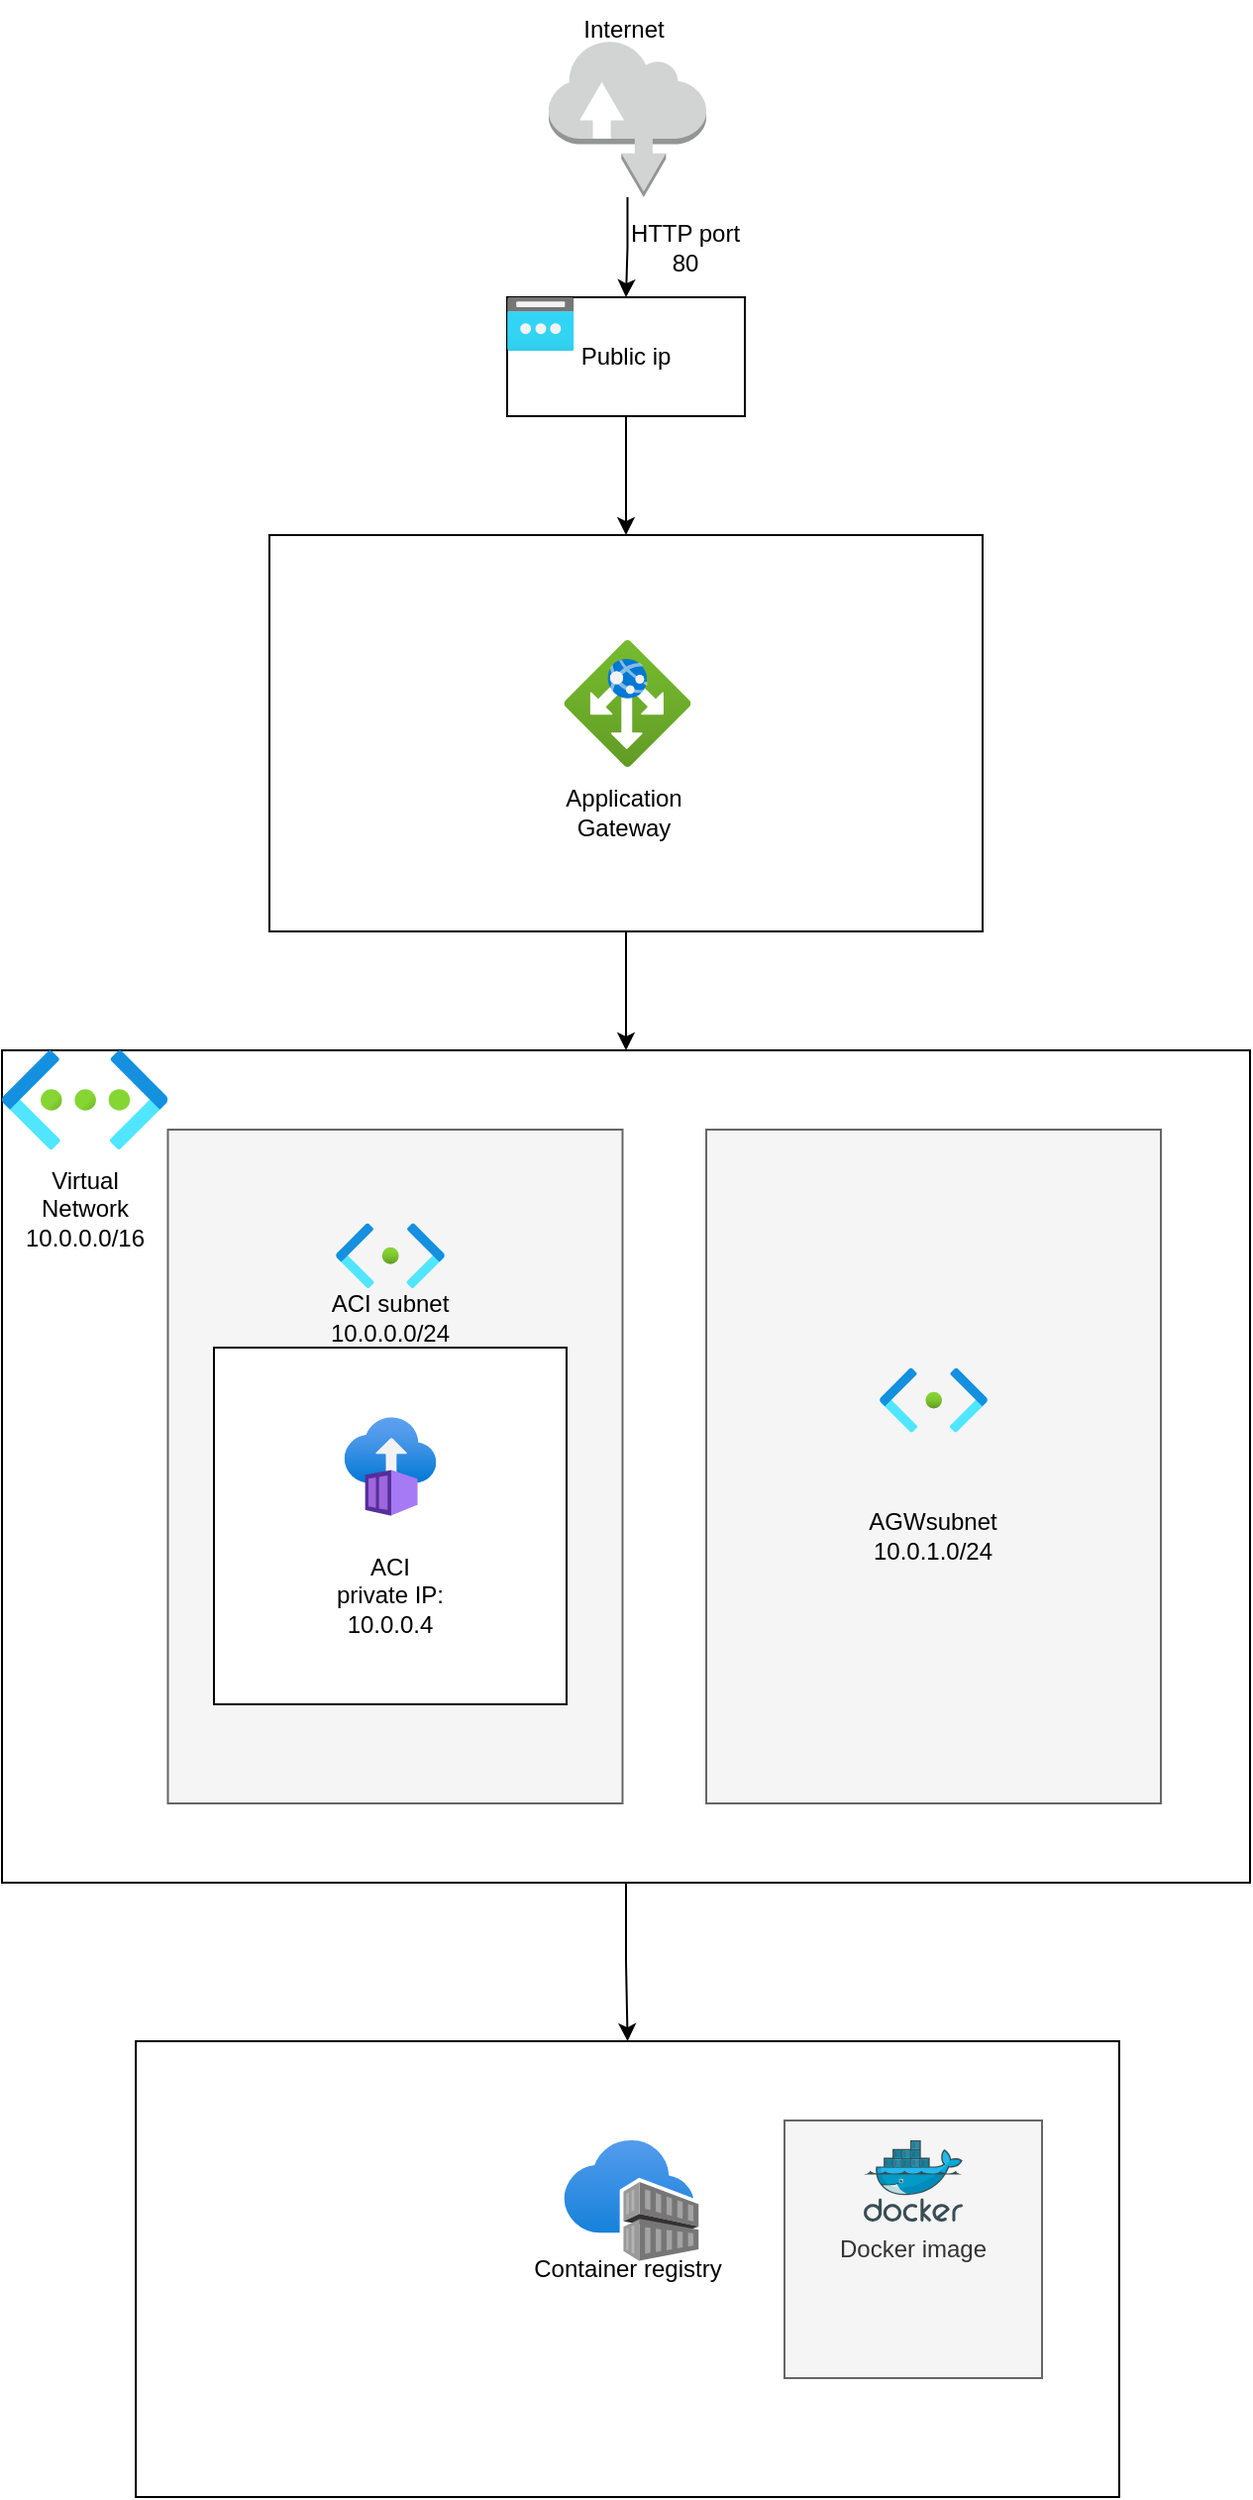 <mxfile version="26.0.16">
  <diagram name="Pagina-1" id="DDDiVUJ1tzBvtITP6CMw">
    <mxGraphModel dx="2074" dy="1196" grid="1" gridSize="10" guides="1" tooltips="1" connect="1" arrows="1" fold="1" page="1" pageScale="1" pageWidth="827" pageHeight="1169" math="0" shadow="0">
      <root>
        <mxCell id="0" />
        <mxCell id="1" parent="0" />
        <mxCell id="HWcJuExPl67ls0d0UaD9-26" style="edgeStyle=orthogonalEdgeStyle;rounded=0;orthogonalLoop=1;jettySize=auto;html=1;" edge="1" parent="1" source="HWcJuExPl67ls0d0UaD9-14" target="HWcJuExPl67ls0d0UaD9-25">
          <mxGeometry relative="1" as="geometry" />
        </mxCell>
        <mxCell id="HWcJuExPl67ls0d0UaD9-14" value="" style="rounded=0;whiteSpace=wrap;html=1;" vertex="1" parent="1">
          <mxGeometry x="715" y="690" width="630" height="420" as="geometry" />
        </mxCell>
        <mxCell id="HWcJuExPl67ls0d0UaD9-17" value="" style="rounded=0;whiteSpace=wrap;html=1;fillColor=#f5f5f5;fontColor=#333333;strokeColor=#666666;" vertex="1" parent="1">
          <mxGeometry x="1070.5" y="730" width="229.5" height="340" as="geometry" />
        </mxCell>
        <mxCell id="HWcJuExPl67ls0d0UaD9-18" value="" style="rounded=0;whiteSpace=wrap;html=1;fillColor=#f5f5f5;fontColor=#333333;strokeColor=#666666;" vertex="1" parent="1">
          <mxGeometry x="798.75" y="730" width="229.5" height="340" as="geometry" />
        </mxCell>
        <mxCell id="HWcJuExPl67ls0d0UaD9-15" style="edgeStyle=orthogonalEdgeStyle;rounded=0;orthogonalLoop=1;jettySize=auto;html=1;" edge="1" parent="1" source="HWcJuExPl67ls0d0UaD9-6" target="HWcJuExPl67ls0d0UaD9-14">
          <mxGeometry relative="1" as="geometry" />
        </mxCell>
        <mxCell id="HWcJuExPl67ls0d0UaD9-6" value="" style="rounded=0;whiteSpace=wrap;html=1;" vertex="1" parent="1">
          <mxGeometry x="850" y="430" width="360" height="200" as="geometry" />
        </mxCell>
        <mxCell id="HWcJuExPl67ls0d0UaD9-11" style="edgeStyle=orthogonalEdgeStyle;rounded=0;orthogonalLoop=1;jettySize=auto;html=1;" edge="1" parent="1" source="HWcJuExPl67ls0d0UaD9-7" target="HWcJuExPl67ls0d0UaD9-6">
          <mxGeometry relative="1" as="geometry" />
        </mxCell>
        <mxCell id="HWcJuExPl67ls0d0UaD9-7" value="Public ip" style="rounded=0;whiteSpace=wrap;html=1;" vertex="1" parent="1">
          <mxGeometry x="970" y="310" width="120" height="60" as="geometry" />
        </mxCell>
        <mxCell id="HWcJuExPl67ls0d0UaD9-1" value="" style="image;aspect=fixed;html=1;points=[];align=center;fontSize=12;image=img/lib/azure2/networking/Application_Gateways.svg;" vertex="1" parent="1">
          <mxGeometry x="998.75" y="483" width="64" height="64" as="geometry" />
        </mxCell>
        <mxCell id="HWcJuExPl67ls0d0UaD9-2" value="" style="image;aspect=fixed;html=1;points=[];align=center;fontSize=12;image=img/lib/azure2/networking/Public_IP_Addresses.svg;" vertex="1" parent="1">
          <mxGeometry x="970" y="310" width="33.75" height="27" as="geometry" />
        </mxCell>
        <mxCell id="HWcJuExPl67ls0d0UaD9-3" value="" style="image;aspect=fixed;html=1;points=[];align=center;fontSize=12;image=img/lib/azure2/networking/Subnet.svg;" vertex="1" parent="1">
          <mxGeometry x="883.65" y="777.24" width="54.7" height="32.76" as="geometry" />
        </mxCell>
        <mxCell id="HWcJuExPl67ls0d0UaD9-4" value="" style="image;aspect=fixed;html=1;points=[];align=center;fontSize=12;image=img/lib/azure2/networking/Virtual_Networks.svg;" vertex="1" parent="1">
          <mxGeometry x="715" y="690" width="83.75" height="50" as="geometry" />
        </mxCell>
        <mxCell id="HWcJuExPl67ls0d0UaD9-9" style="edgeStyle=orthogonalEdgeStyle;rounded=0;orthogonalLoop=1;jettySize=auto;html=1;entryX=0.5;entryY=0;entryDx=0;entryDy=0;" edge="1" parent="1" source="HWcJuExPl67ls0d0UaD9-8" target="HWcJuExPl67ls0d0UaD9-7">
          <mxGeometry relative="1" as="geometry" />
        </mxCell>
        <mxCell id="HWcJuExPl67ls0d0UaD9-8" value="" style="outlineConnect=0;dashed=0;verticalLabelPosition=bottom;verticalAlign=top;align=center;html=1;shape=mxgraph.aws3.internet;fillColor=#D2D3D3;gradientColor=none;" vertex="1" parent="1">
          <mxGeometry x="991" y="180" width="79.5" height="79.5" as="geometry" />
        </mxCell>
        <mxCell id="HWcJuExPl67ls0d0UaD9-10" value="HTTP port 80" style="text;strokeColor=none;align=center;fillColor=none;html=1;verticalAlign=middle;whiteSpace=wrap;rounded=0;" vertex="1" parent="1">
          <mxGeometry x="1030" y="270" width="60" height="30" as="geometry" />
        </mxCell>
        <mxCell id="HWcJuExPl67ls0d0UaD9-12" value="Application Gateway" style="text;strokeColor=none;align=center;fillColor=none;html=1;verticalAlign=middle;whiteSpace=wrap;rounded=0;" vertex="1" parent="1">
          <mxGeometry x="998.75" y="555" width="60" height="30" as="geometry" />
        </mxCell>
        <mxCell id="HWcJuExPl67ls0d0UaD9-16" value="Virtual Network&lt;div&gt;10.0.0.0/16&lt;/div&gt;" style="text;strokeColor=none;align=center;fillColor=none;html=1;verticalAlign=middle;whiteSpace=wrap;rounded=0;" vertex="1" parent="1">
          <mxGeometry x="721.87" y="750" width="70" height="40" as="geometry" />
        </mxCell>
        <mxCell id="HWcJuExPl67ls0d0UaD9-19" value="ACI subnet&lt;div&gt;10.0.0.0/24&lt;/div&gt;" style="text;strokeColor=none;align=center;fillColor=none;html=1;verticalAlign=middle;whiteSpace=wrap;rounded=0;" vertex="1" parent="1">
          <mxGeometry x="881" y="810" width="60" height="30" as="geometry" />
        </mxCell>
        <mxCell id="HWcJuExPl67ls0d0UaD9-20" value="" style="image;aspect=fixed;html=1;points=[];align=center;fontSize=12;image=img/lib/azure2/networking/Subnet.svg;" vertex="1" parent="1">
          <mxGeometry x="1158.13" y="850.27" width="54.25" height="32.49" as="geometry" />
        </mxCell>
        <mxCell id="HWcJuExPl67ls0d0UaD9-21" value="AGWsubnet&lt;div&gt;10.0.1.0/24&lt;/div&gt;" style="text;strokeColor=none;align=center;fillColor=none;html=1;verticalAlign=middle;whiteSpace=wrap;rounded=0;" vertex="1" parent="1">
          <mxGeometry x="1155.25" y="920" width="60" height="30" as="geometry" />
        </mxCell>
        <mxCell id="HWcJuExPl67ls0d0UaD9-22" value="" style="rounded=0;whiteSpace=wrap;html=1;" vertex="1" parent="1">
          <mxGeometry x="822" y="840" width="178" height="180" as="geometry" />
        </mxCell>
        <mxCell id="HWcJuExPl67ls0d0UaD9-23" value="ACI&lt;div&gt;private IP: 10.0.0.4&lt;/div&gt;" style="text;strokeColor=none;align=center;fillColor=none;html=1;verticalAlign=middle;whiteSpace=wrap;rounded=0;" vertex="1" parent="1">
          <mxGeometry x="881" y="950" width="60" height="30" as="geometry" />
        </mxCell>
        <mxCell id="HWcJuExPl67ls0d0UaD9-24" value="" style="image;aspect=fixed;html=1;points=[];align=center;fontSize=12;image=img/lib/azure2/containers/Container_Instances.svg;" vertex="1" parent="1">
          <mxGeometry x="887.81" y="875" width="46.38" height="50" as="geometry" />
        </mxCell>
        <mxCell id="HWcJuExPl67ls0d0UaD9-25" value="Container registry" style="rounded=0;whiteSpace=wrap;html=1;" vertex="1" parent="1">
          <mxGeometry x="782.58" y="1190" width="496.35" height="230" as="geometry" />
        </mxCell>
        <mxCell id="HWcJuExPl67ls0d0UaD9-27" value="Internet" style="text;strokeColor=none;align=center;fillColor=none;html=1;verticalAlign=middle;whiteSpace=wrap;rounded=0;" vertex="1" parent="1">
          <mxGeometry x="998.75" y="160" width="60" height="30" as="geometry" />
        </mxCell>
        <mxCell id="HWcJuExPl67ls0d0UaD9-28" value="" style="image;aspect=fixed;html=1;points=[];align=center;fontSize=12;image=img/lib/azure2/containers/Container_Registries.svg;" vertex="1" parent="1">
          <mxGeometry x="998.75" y="1240" width="68" height="61" as="geometry" />
        </mxCell>
        <mxCell id="HWcJuExPl67ls0d0UaD9-30" value="Docker image" style="rounded=0;whiteSpace=wrap;html=1;fillColor=#f5f5f5;fontColor=#333333;strokeColor=#666666;" vertex="1" parent="1">
          <mxGeometry x="1110" y="1230" width="130" height="130" as="geometry" />
        </mxCell>
        <mxCell id="HWcJuExPl67ls0d0UaD9-29" value="" style="image;sketch=0;aspect=fixed;html=1;points=[];align=center;fontSize=12;image=img/lib/mscae/Docker.svg;" vertex="1" parent="1">
          <mxGeometry x="1150" y="1240" width="50" height="41" as="geometry" />
        </mxCell>
      </root>
    </mxGraphModel>
  </diagram>
</mxfile>
